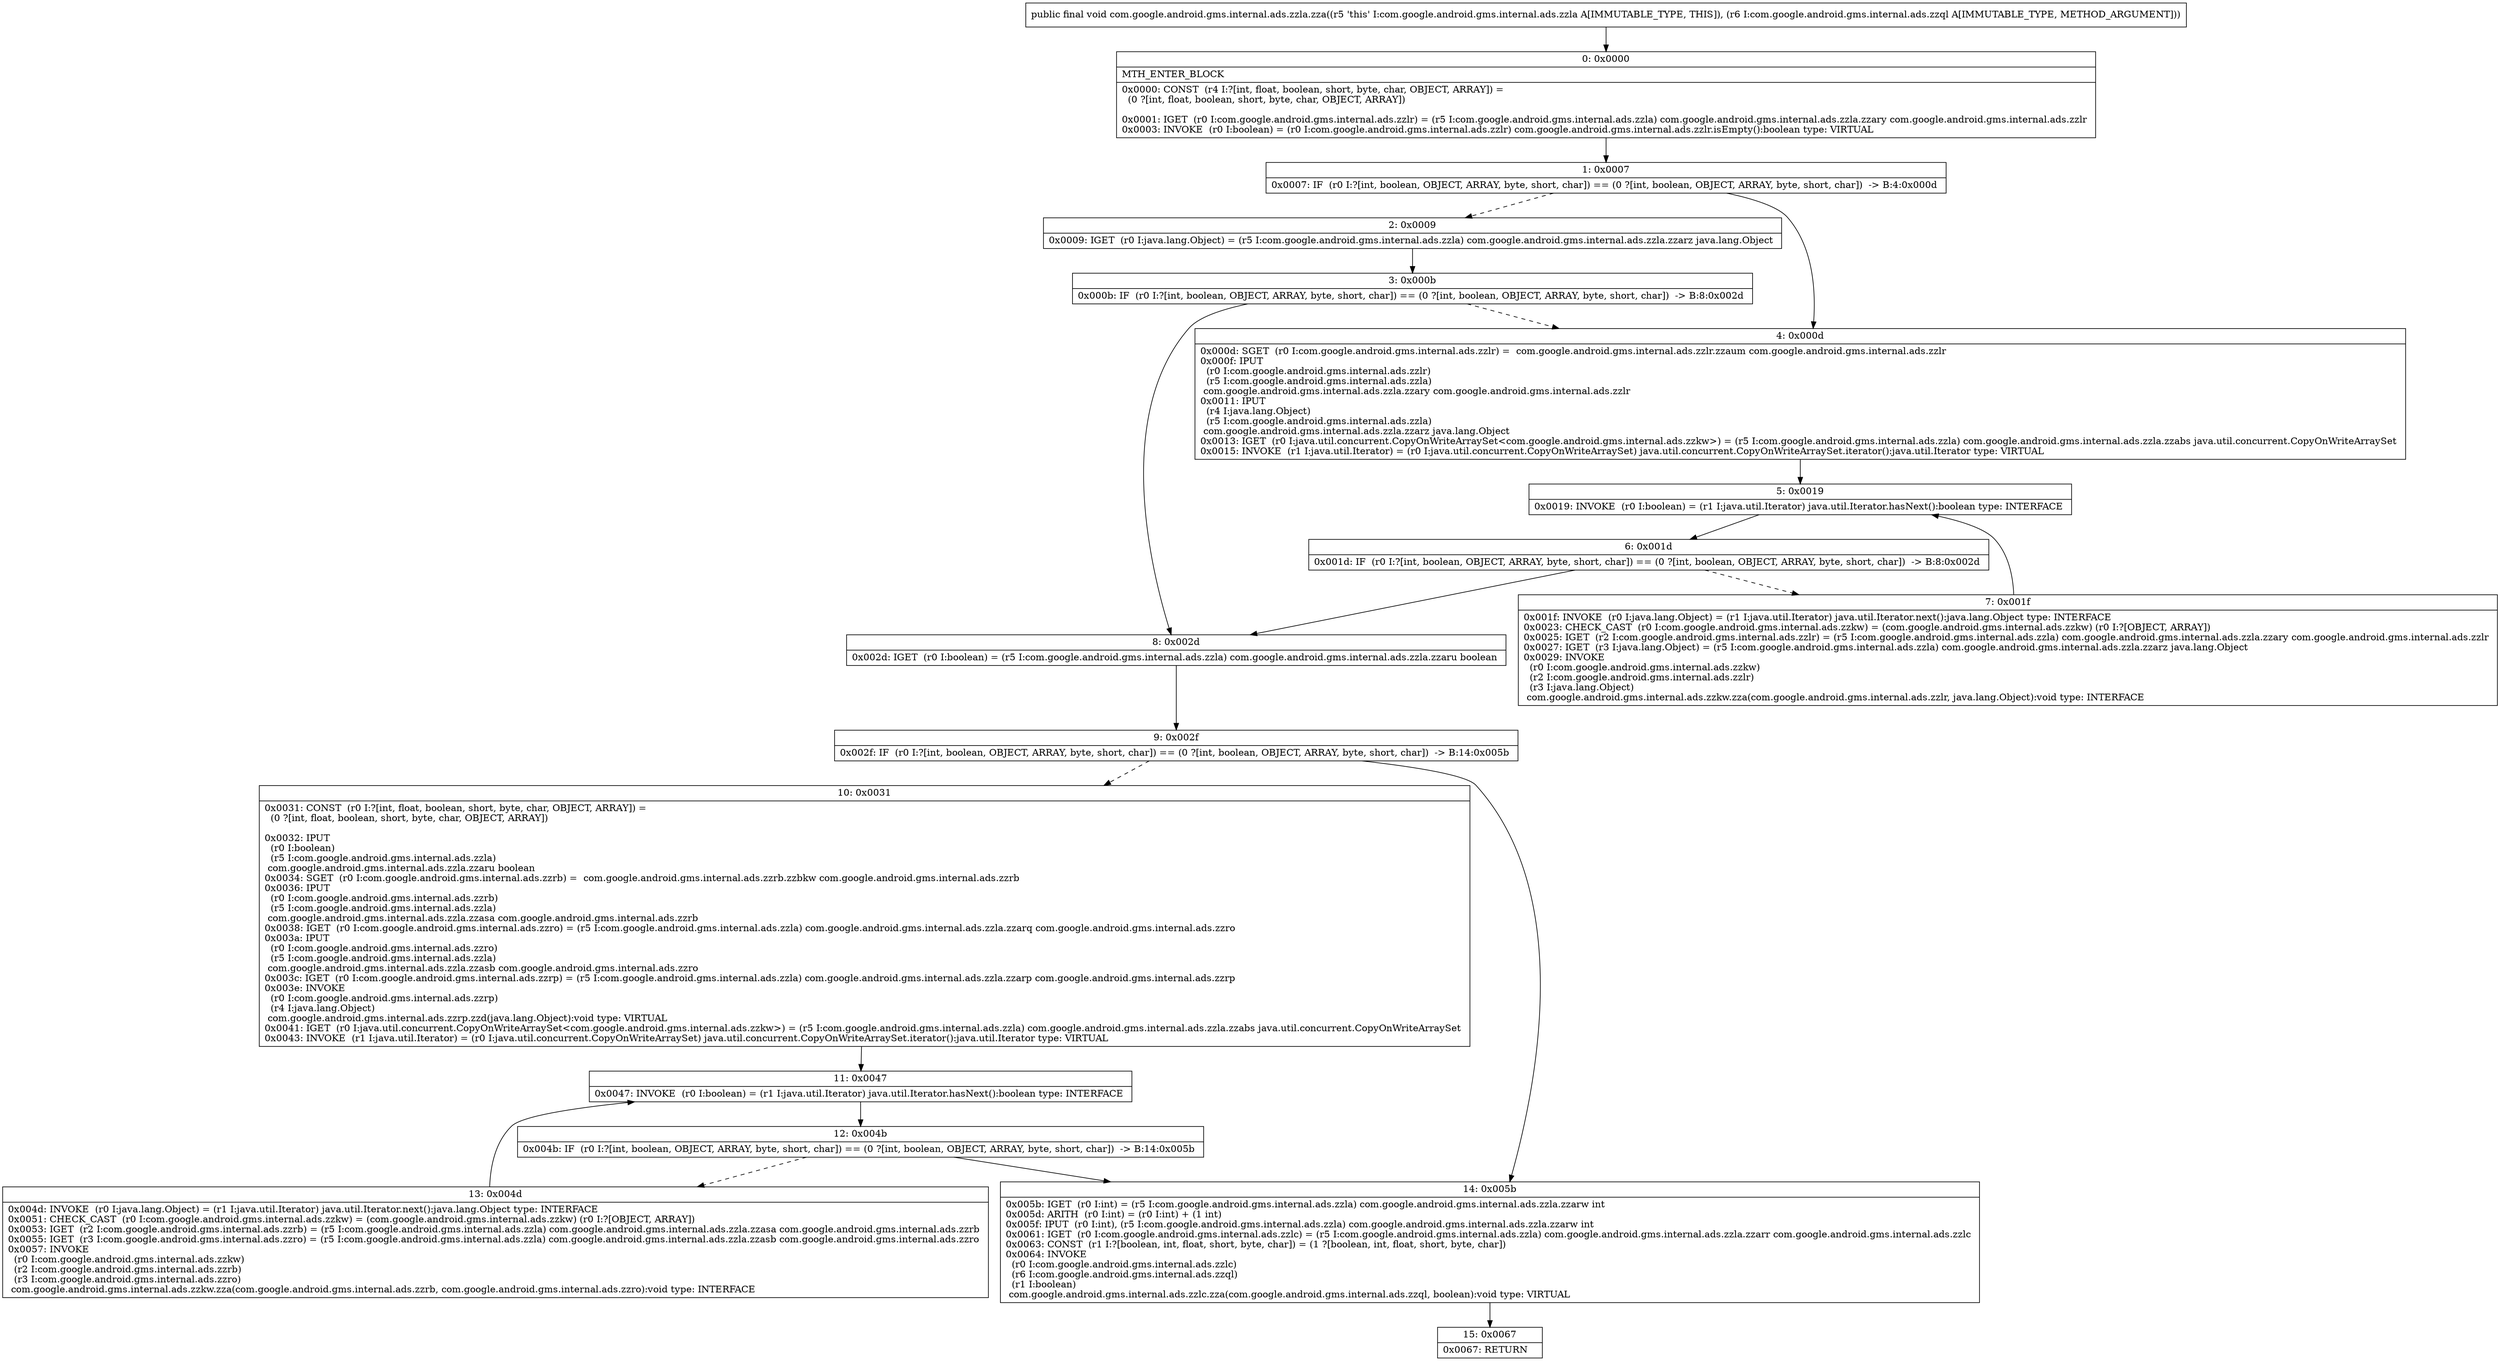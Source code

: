 digraph "CFG forcom.google.android.gms.internal.ads.zzla.zza(Lcom\/google\/android\/gms\/internal\/ads\/zzql;)V" {
Node_0 [shape=record,label="{0\:\ 0x0000|MTH_ENTER_BLOCK\l|0x0000: CONST  (r4 I:?[int, float, boolean, short, byte, char, OBJECT, ARRAY]) = \l  (0 ?[int, float, boolean, short, byte, char, OBJECT, ARRAY])\l \l0x0001: IGET  (r0 I:com.google.android.gms.internal.ads.zzlr) = (r5 I:com.google.android.gms.internal.ads.zzla) com.google.android.gms.internal.ads.zzla.zzary com.google.android.gms.internal.ads.zzlr \l0x0003: INVOKE  (r0 I:boolean) = (r0 I:com.google.android.gms.internal.ads.zzlr) com.google.android.gms.internal.ads.zzlr.isEmpty():boolean type: VIRTUAL \l}"];
Node_1 [shape=record,label="{1\:\ 0x0007|0x0007: IF  (r0 I:?[int, boolean, OBJECT, ARRAY, byte, short, char]) == (0 ?[int, boolean, OBJECT, ARRAY, byte, short, char])  \-\> B:4:0x000d \l}"];
Node_2 [shape=record,label="{2\:\ 0x0009|0x0009: IGET  (r0 I:java.lang.Object) = (r5 I:com.google.android.gms.internal.ads.zzla) com.google.android.gms.internal.ads.zzla.zzarz java.lang.Object \l}"];
Node_3 [shape=record,label="{3\:\ 0x000b|0x000b: IF  (r0 I:?[int, boolean, OBJECT, ARRAY, byte, short, char]) == (0 ?[int, boolean, OBJECT, ARRAY, byte, short, char])  \-\> B:8:0x002d \l}"];
Node_4 [shape=record,label="{4\:\ 0x000d|0x000d: SGET  (r0 I:com.google.android.gms.internal.ads.zzlr) =  com.google.android.gms.internal.ads.zzlr.zzaum com.google.android.gms.internal.ads.zzlr \l0x000f: IPUT  \l  (r0 I:com.google.android.gms.internal.ads.zzlr)\l  (r5 I:com.google.android.gms.internal.ads.zzla)\l com.google.android.gms.internal.ads.zzla.zzary com.google.android.gms.internal.ads.zzlr \l0x0011: IPUT  \l  (r4 I:java.lang.Object)\l  (r5 I:com.google.android.gms.internal.ads.zzla)\l com.google.android.gms.internal.ads.zzla.zzarz java.lang.Object \l0x0013: IGET  (r0 I:java.util.concurrent.CopyOnWriteArraySet\<com.google.android.gms.internal.ads.zzkw\>) = (r5 I:com.google.android.gms.internal.ads.zzla) com.google.android.gms.internal.ads.zzla.zzabs java.util.concurrent.CopyOnWriteArraySet \l0x0015: INVOKE  (r1 I:java.util.Iterator) = (r0 I:java.util.concurrent.CopyOnWriteArraySet) java.util.concurrent.CopyOnWriteArraySet.iterator():java.util.Iterator type: VIRTUAL \l}"];
Node_5 [shape=record,label="{5\:\ 0x0019|0x0019: INVOKE  (r0 I:boolean) = (r1 I:java.util.Iterator) java.util.Iterator.hasNext():boolean type: INTERFACE \l}"];
Node_6 [shape=record,label="{6\:\ 0x001d|0x001d: IF  (r0 I:?[int, boolean, OBJECT, ARRAY, byte, short, char]) == (0 ?[int, boolean, OBJECT, ARRAY, byte, short, char])  \-\> B:8:0x002d \l}"];
Node_7 [shape=record,label="{7\:\ 0x001f|0x001f: INVOKE  (r0 I:java.lang.Object) = (r1 I:java.util.Iterator) java.util.Iterator.next():java.lang.Object type: INTERFACE \l0x0023: CHECK_CAST  (r0 I:com.google.android.gms.internal.ads.zzkw) = (com.google.android.gms.internal.ads.zzkw) (r0 I:?[OBJECT, ARRAY]) \l0x0025: IGET  (r2 I:com.google.android.gms.internal.ads.zzlr) = (r5 I:com.google.android.gms.internal.ads.zzla) com.google.android.gms.internal.ads.zzla.zzary com.google.android.gms.internal.ads.zzlr \l0x0027: IGET  (r3 I:java.lang.Object) = (r5 I:com.google.android.gms.internal.ads.zzla) com.google.android.gms.internal.ads.zzla.zzarz java.lang.Object \l0x0029: INVOKE  \l  (r0 I:com.google.android.gms.internal.ads.zzkw)\l  (r2 I:com.google.android.gms.internal.ads.zzlr)\l  (r3 I:java.lang.Object)\l com.google.android.gms.internal.ads.zzkw.zza(com.google.android.gms.internal.ads.zzlr, java.lang.Object):void type: INTERFACE \l}"];
Node_8 [shape=record,label="{8\:\ 0x002d|0x002d: IGET  (r0 I:boolean) = (r5 I:com.google.android.gms.internal.ads.zzla) com.google.android.gms.internal.ads.zzla.zzaru boolean \l}"];
Node_9 [shape=record,label="{9\:\ 0x002f|0x002f: IF  (r0 I:?[int, boolean, OBJECT, ARRAY, byte, short, char]) == (0 ?[int, boolean, OBJECT, ARRAY, byte, short, char])  \-\> B:14:0x005b \l}"];
Node_10 [shape=record,label="{10\:\ 0x0031|0x0031: CONST  (r0 I:?[int, float, boolean, short, byte, char, OBJECT, ARRAY]) = \l  (0 ?[int, float, boolean, short, byte, char, OBJECT, ARRAY])\l \l0x0032: IPUT  \l  (r0 I:boolean)\l  (r5 I:com.google.android.gms.internal.ads.zzla)\l com.google.android.gms.internal.ads.zzla.zzaru boolean \l0x0034: SGET  (r0 I:com.google.android.gms.internal.ads.zzrb) =  com.google.android.gms.internal.ads.zzrb.zzbkw com.google.android.gms.internal.ads.zzrb \l0x0036: IPUT  \l  (r0 I:com.google.android.gms.internal.ads.zzrb)\l  (r5 I:com.google.android.gms.internal.ads.zzla)\l com.google.android.gms.internal.ads.zzla.zzasa com.google.android.gms.internal.ads.zzrb \l0x0038: IGET  (r0 I:com.google.android.gms.internal.ads.zzro) = (r5 I:com.google.android.gms.internal.ads.zzla) com.google.android.gms.internal.ads.zzla.zzarq com.google.android.gms.internal.ads.zzro \l0x003a: IPUT  \l  (r0 I:com.google.android.gms.internal.ads.zzro)\l  (r5 I:com.google.android.gms.internal.ads.zzla)\l com.google.android.gms.internal.ads.zzla.zzasb com.google.android.gms.internal.ads.zzro \l0x003c: IGET  (r0 I:com.google.android.gms.internal.ads.zzrp) = (r5 I:com.google.android.gms.internal.ads.zzla) com.google.android.gms.internal.ads.zzla.zzarp com.google.android.gms.internal.ads.zzrp \l0x003e: INVOKE  \l  (r0 I:com.google.android.gms.internal.ads.zzrp)\l  (r4 I:java.lang.Object)\l com.google.android.gms.internal.ads.zzrp.zzd(java.lang.Object):void type: VIRTUAL \l0x0041: IGET  (r0 I:java.util.concurrent.CopyOnWriteArraySet\<com.google.android.gms.internal.ads.zzkw\>) = (r5 I:com.google.android.gms.internal.ads.zzla) com.google.android.gms.internal.ads.zzla.zzabs java.util.concurrent.CopyOnWriteArraySet \l0x0043: INVOKE  (r1 I:java.util.Iterator) = (r0 I:java.util.concurrent.CopyOnWriteArraySet) java.util.concurrent.CopyOnWriteArraySet.iterator():java.util.Iterator type: VIRTUAL \l}"];
Node_11 [shape=record,label="{11\:\ 0x0047|0x0047: INVOKE  (r0 I:boolean) = (r1 I:java.util.Iterator) java.util.Iterator.hasNext():boolean type: INTERFACE \l}"];
Node_12 [shape=record,label="{12\:\ 0x004b|0x004b: IF  (r0 I:?[int, boolean, OBJECT, ARRAY, byte, short, char]) == (0 ?[int, boolean, OBJECT, ARRAY, byte, short, char])  \-\> B:14:0x005b \l}"];
Node_13 [shape=record,label="{13\:\ 0x004d|0x004d: INVOKE  (r0 I:java.lang.Object) = (r1 I:java.util.Iterator) java.util.Iterator.next():java.lang.Object type: INTERFACE \l0x0051: CHECK_CAST  (r0 I:com.google.android.gms.internal.ads.zzkw) = (com.google.android.gms.internal.ads.zzkw) (r0 I:?[OBJECT, ARRAY]) \l0x0053: IGET  (r2 I:com.google.android.gms.internal.ads.zzrb) = (r5 I:com.google.android.gms.internal.ads.zzla) com.google.android.gms.internal.ads.zzla.zzasa com.google.android.gms.internal.ads.zzrb \l0x0055: IGET  (r3 I:com.google.android.gms.internal.ads.zzro) = (r5 I:com.google.android.gms.internal.ads.zzla) com.google.android.gms.internal.ads.zzla.zzasb com.google.android.gms.internal.ads.zzro \l0x0057: INVOKE  \l  (r0 I:com.google.android.gms.internal.ads.zzkw)\l  (r2 I:com.google.android.gms.internal.ads.zzrb)\l  (r3 I:com.google.android.gms.internal.ads.zzro)\l com.google.android.gms.internal.ads.zzkw.zza(com.google.android.gms.internal.ads.zzrb, com.google.android.gms.internal.ads.zzro):void type: INTERFACE \l}"];
Node_14 [shape=record,label="{14\:\ 0x005b|0x005b: IGET  (r0 I:int) = (r5 I:com.google.android.gms.internal.ads.zzla) com.google.android.gms.internal.ads.zzla.zzarw int \l0x005d: ARITH  (r0 I:int) = (r0 I:int) + (1 int) \l0x005f: IPUT  (r0 I:int), (r5 I:com.google.android.gms.internal.ads.zzla) com.google.android.gms.internal.ads.zzla.zzarw int \l0x0061: IGET  (r0 I:com.google.android.gms.internal.ads.zzlc) = (r5 I:com.google.android.gms.internal.ads.zzla) com.google.android.gms.internal.ads.zzla.zzarr com.google.android.gms.internal.ads.zzlc \l0x0063: CONST  (r1 I:?[boolean, int, float, short, byte, char]) = (1 ?[boolean, int, float, short, byte, char]) \l0x0064: INVOKE  \l  (r0 I:com.google.android.gms.internal.ads.zzlc)\l  (r6 I:com.google.android.gms.internal.ads.zzql)\l  (r1 I:boolean)\l com.google.android.gms.internal.ads.zzlc.zza(com.google.android.gms.internal.ads.zzql, boolean):void type: VIRTUAL \l}"];
Node_15 [shape=record,label="{15\:\ 0x0067|0x0067: RETURN   \l}"];
MethodNode[shape=record,label="{public final void com.google.android.gms.internal.ads.zzla.zza((r5 'this' I:com.google.android.gms.internal.ads.zzla A[IMMUTABLE_TYPE, THIS]), (r6 I:com.google.android.gms.internal.ads.zzql A[IMMUTABLE_TYPE, METHOD_ARGUMENT])) }"];
MethodNode -> Node_0;
Node_0 -> Node_1;
Node_1 -> Node_2[style=dashed];
Node_1 -> Node_4;
Node_2 -> Node_3;
Node_3 -> Node_4[style=dashed];
Node_3 -> Node_8;
Node_4 -> Node_5;
Node_5 -> Node_6;
Node_6 -> Node_7[style=dashed];
Node_6 -> Node_8;
Node_7 -> Node_5;
Node_8 -> Node_9;
Node_9 -> Node_10[style=dashed];
Node_9 -> Node_14;
Node_10 -> Node_11;
Node_11 -> Node_12;
Node_12 -> Node_13[style=dashed];
Node_12 -> Node_14;
Node_13 -> Node_11;
Node_14 -> Node_15;
}

